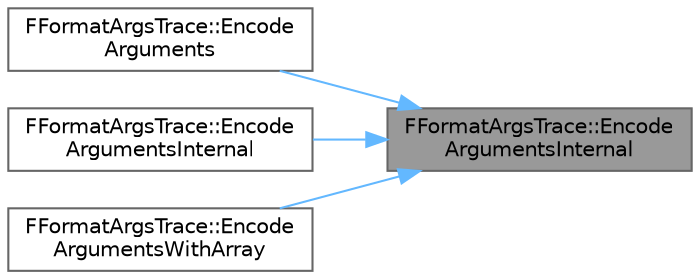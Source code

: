 digraph "FFormatArgsTrace::EncodeArgumentsInternal"
{
 // INTERACTIVE_SVG=YES
 // LATEX_PDF_SIZE
  bgcolor="transparent";
  edge [fontname=Helvetica,fontsize=10,labelfontname=Helvetica,labelfontsize=10];
  node [fontname=Helvetica,fontsize=10,shape=box,height=0.2,width=0.4];
  rankdir="RL";
  Node1 [id="Node000001",label="FFormatArgsTrace::Encode\lArgumentsInternal",height=0.2,width=0.4,color="gray40", fillcolor="grey60", style="filled", fontcolor="black",tooltip=" "];
  Node1 -> Node2 [id="edge1_Node000001_Node000002",dir="back",color="steelblue1",style="solid",tooltip=" "];
  Node2 [id="Node000002",label="FFormatArgsTrace::Encode\lArguments",height=0.2,width=0.4,color="grey40", fillcolor="white", style="filled",URL="$db/d82/structFFormatArgsTrace.html#a2b712987d0754e8a47aacff7921556c7",tooltip=" "];
  Node1 -> Node3 [id="edge2_Node000001_Node000003",dir="back",color="steelblue1",style="solid",tooltip=" "];
  Node3 [id="Node000003",label="FFormatArgsTrace::Encode\lArgumentsInternal",height=0.2,width=0.4,color="grey40", fillcolor="white", style="filled",URL="$db/d82/structFFormatArgsTrace.html#a7f217519e46ac851cea4232ccb3291cb",tooltip=" "];
  Node1 -> Node4 [id="edge3_Node000001_Node000004",dir="back",color="steelblue1",style="solid",tooltip=" "];
  Node4 [id="Node000004",label="FFormatArgsTrace::Encode\lArgumentsWithArray",height=0.2,width=0.4,color="grey40", fillcolor="white", style="filled",URL="$db/d82/structFFormatArgsTrace.html#a8a99516be3853d08d72d0f32a1e2e683",tooltip=" "];
}
